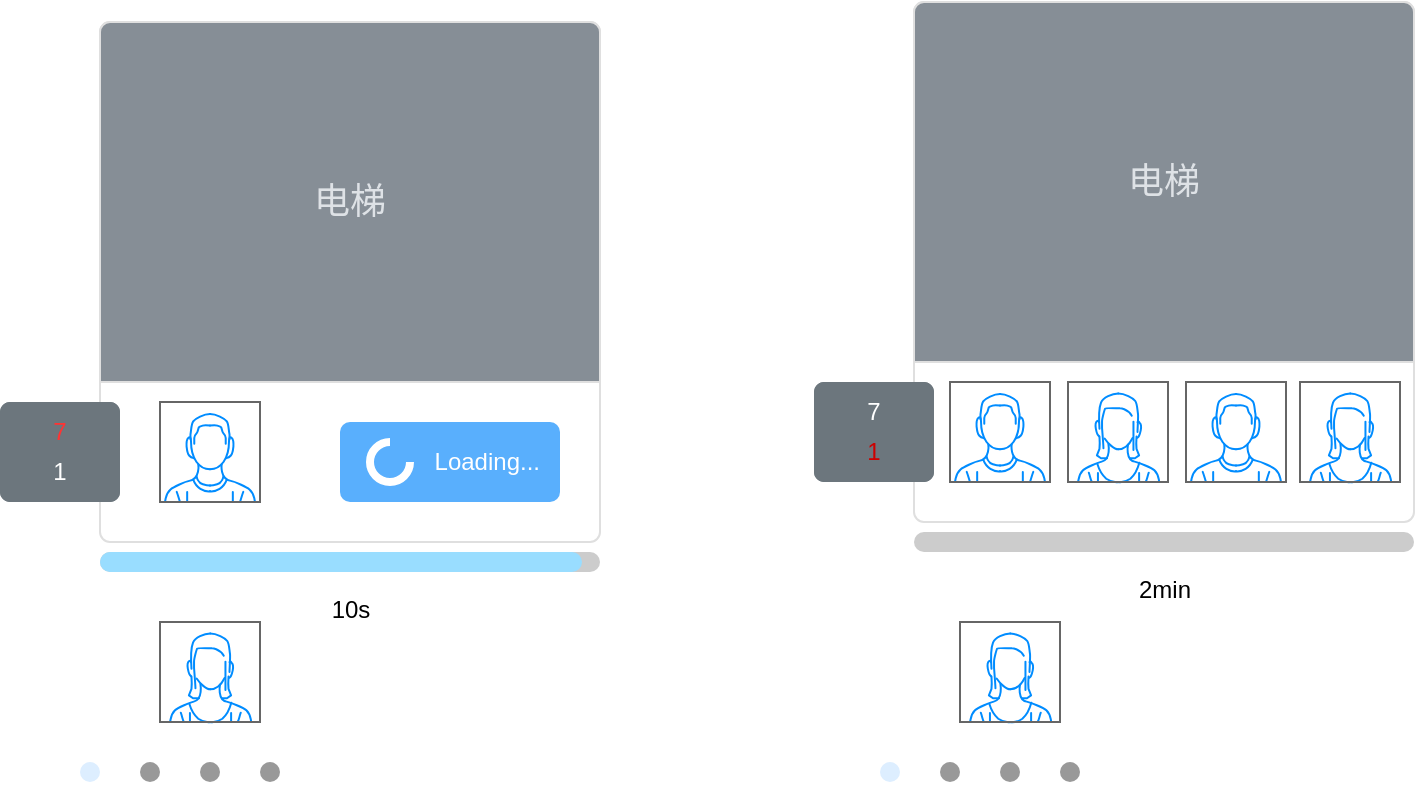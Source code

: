 <mxfile version="21.3.6" type="github">
  <diagram name="第 1 页" id="H0Q3__PKLHAs-1VNt7bj">
    <mxGraphModel dx="1434" dy="740" grid="1" gridSize="10" guides="1" tooltips="1" connect="1" arrows="1" fold="1" page="1" pageScale="1" pageWidth="827" pageHeight="1169" math="0" shadow="0">
      <root>
        <mxCell id="0" />
        <mxCell id="1" parent="0" />
        <mxCell id="qaEnAbqx8eUgi-m2kVCS-1" value="" style="html=1;shadow=0;dashed=0;shape=mxgraph.bootstrap.rrect;rSize=5;strokeColor=#DFDFDF;html=1;whiteSpace=wrap;fillColor=#ffffff;fontColor=#000000;verticalAlign=bottom;align=left;spacing=20;fontSize=14;" vertex="1" parent="1">
          <mxGeometry x="170" y="270" width="250" height="260" as="geometry" />
        </mxCell>
        <mxCell id="qaEnAbqx8eUgi-m2kVCS-2" value="电梯" style="html=1;shadow=0;dashed=0;shape=mxgraph.bootstrap.topButton;rSize=5;perimeter=none;whiteSpace=wrap;fillColor=#868E96;strokeColor=#DFDFDF;fontColor=#DEE2E6;resizeWidth=1;fontSize=18;" vertex="1" parent="qaEnAbqx8eUgi-m2kVCS-1">
          <mxGeometry width="250" height="180" relative="1" as="geometry" />
        </mxCell>
        <mxCell id="qaEnAbqx8eUgi-m2kVCS-11" value="" style="html=1;shadow=0;dashed=0;shape=mxgraph.bootstrap.rrect;rSize=5;strokeColor=none;html=1;whiteSpace=wrap;fillColor=#6C767D;fontColor=#ffffff;sketch=0;" vertex="1" parent="qaEnAbqx8eUgi-m2kVCS-1">
          <mxGeometry x="-50" y="190" width="60" height="50" as="geometry" />
        </mxCell>
        <mxCell id="qaEnAbqx8eUgi-m2kVCS-12" value="&lt;font color=&quot;#ff3333&quot;&gt;7&lt;/font&gt;" style="strokeColor=inherit;fillColor=inherit;gradientColor=inherit;fontColor=inherit;html=1;shadow=0;dashed=0;shape=mxgraph.bootstrap.topButton;rSize=5;perimeter=none;whiteSpace=wrap;resizeWidth=1;sketch=0;" vertex="1" parent="qaEnAbqx8eUgi-m2kVCS-11">
          <mxGeometry width="60" height="30" relative="1" as="geometry" />
        </mxCell>
        <mxCell id="qaEnAbqx8eUgi-m2kVCS-17" value="1" style="strokeColor=inherit;fillColor=inherit;gradientColor=inherit;fontColor=inherit;html=1;shadow=0;dashed=0;shape=mxgraph.bootstrap.bottomButton;rSize=5;perimeter=none;whiteSpace=wrap;resizeWidth=1;resizeHeight=0;sketch=0;" vertex="1" parent="qaEnAbqx8eUgi-m2kVCS-11">
          <mxGeometry y="1" width="60" height="30" relative="1" as="geometry">
            <mxPoint y="-30" as="offset" />
          </mxGeometry>
        </mxCell>
        <mxCell id="qaEnAbqx8eUgi-m2kVCS-18" value="" style="verticalLabelPosition=bottom;shadow=0;dashed=0;align=center;html=1;verticalAlign=top;strokeWidth=1;shape=mxgraph.mockup.containers.userMale;strokeColor=#666666;strokeColor2=#008cff;" vertex="1" parent="qaEnAbqx8eUgi-m2kVCS-1">
          <mxGeometry x="30" y="190" width="50" height="50" as="geometry" />
        </mxCell>
        <mxCell id="qaEnAbqx8eUgi-m2kVCS-20" value="Loading..." style="html=1;shadow=0;dashed=0;shape=mxgraph.bootstrap.rrect;rSize=5;strokeColor=none;html=1;whiteSpace=wrap;fillColor=#59AFFD;fontColor=#ffffff;align=right;spacing=10;" vertex="1" parent="qaEnAbqx8eUgi-m2kVCS-1">
          <mxGeometry x="120" y="200" width="110" height="40" as="geometry" />
        </mxCell>
        <mxCell id="qaEnAbqx8eUgi-m2kVCS-21" value="" style="html=1;shadow=0;dashed=0;shape=mxgraph.basic.arc;startAngle=0.25;endAngle=1;strokeWidth=4;strokeColor=#ffffff;" vertex="1" parent="qaEnAbqx8eUgi-m2kVCS-20">
          <mxGeometry y="0.5" width="20" height="20" relative="1" as="geometry">
            <mxPoint x="15" y="-10" as="offset" />
          </mxGeometry>
        </mxCell>
        <mxCell id="qaEnAbqx8eUgi-m2kVCS-19" value="" style="verticalLabelPosition=bottom;shadow=0;dashed=0;align=center;html=1;verticalAlign=top;strokeWidth=1;shape=mxgraph.mockup.containers.userFemale;strokeColor=#666666;strokeColor2=#008cff;" vertex="1" parent="1">
          <mxGeometry x="200" y="570" width="50" height="50" as="geometry" />
        </mxCell>
        <mxCell id="qaEnAbqx8eUgi-m2kVCS-22" value="10s" style="verticalLabelPosition=bottom;shadow=0;dashed=0;align=center;html=1;verticalAlign=top;strokeWidth=1;shape=mxgraph.mockup.misc.progressBar;fillColor=#cccccc;strokeColor=none;fillColor2=#99ddff;barPos=96.4;" vertex="1" parent="1">
          <mxGeometry x="170" y="530" width="250" height="20" as="geometry" />
        </mxCell>
        <mxCell id="qaEnAbqx8eUgi-m2kVCS-23" value="" style="verticalLabelPosition=bottom;shadow=0;dashed=0;align=center;html=1;verticalAlign=top;strokeWidth=1;shape=mxgraph.mockup.navigation.pageControl;fillColor=#999999;strokeColor=#ddeeff;" vertex="1" parent="1">
          <mxGeometry x="160" y="630" width="100" height="30" as="geometry" />
        </mxCell>
        <mxCell id="qaEnAbqx8eUgi-m2kVCS-26" value="" style="html=1;shadow=0;dashed=0;shape=mxgraph.bootstrap.rrect;rSize=5;strokeColor=#DFDFDF;html=1;whiteSpace=wrap;fillColor=#ffffff;fontColor=#000000;verticalAlign=bottom;align=left;spacing=20;fontSize=14;" vertex="1" parent="1">
          <mxGeometry x="577" y="260" width="250" height="260" as="geometry" />
        </mxCell>
        <mxCell id="qaEnAbqx8eUgi-m2kVCS-27" value="电梯" style="html=1;shadow=0;dashed=0;shape=mxgraph.bootstrap.topButton;rSize=5;perimeter=none;whiteSpace=wrap;fillColor=#868E96;strokeColor=#DFDFDF;fontColor=#DEE2E6;resizeWidth=1;fontSize=18;" vertex="1" parent="qaEnAbqx8eUgi-m2kVCS-26">
          <mxGeometry width="250" height="180" relative="1" as="geometry" />
        </mxCell>
        <mxCell id="qaEnAbqx8eUgi-m2kVCS-28" value="" style="html=1;shadow=0;dashed=0;shape=mxgraph.bootstrap.rrect;rSize=5;strokeColor=none;html=1;whiteSpace=wrap;fillColor=#6C767D;fontColor=#ffffff;sketch=0;" vertex="1" parent="qaEnAbqx8eUgi-m2kVCS-26">
          <mxGeometry x="-50" y="190" width="60" height="50" as="geometry" />
        </mxCell>
        <mxCell id="qaEnAbqx8eUgi-m2kVCS-29" value="&lt;font color=&quot;#ffffff&quot;&gt;7&lt;/font&gt;" style="strokeColor=inherit;fillColor=inherit;gradientColor=inherit;fontColor=inherit;html=1;shadow=0;dashed=0;shape=mxgraph.bootstrap.topButton;rSize=5;perimeter=none;whiteSpace=wrap;resizeWidth=1;sketch=0;" vertex="1" parent="qaEnAbqx8eUgi-m2kVCS-28">
          <mxGeometry width="60" height="30" relative="1" as="geometry" />
        </mxCell>
        <mxCell id="qaEnAbqx8eUgi-m2kVCS-30" value="&lt;font color=&quot;#cc0000&quot;&gt;1&lt;/font&gt;" style="strokeColor=inherit;fillColor=inherit;gradientColor=inherit;fontColor=inherit;html=1;shadow=0;dashed=0;shape=mxgraph.bootstrap.bottomButton;rSize=5;perimeter=none;whiteSpace=wrap;resizeWidth=1;resizeHeight=0;sketch=0;" vertex="1" parent="qaEnAbqx8eUgi-m2kVCS-28">
          <mxGeometry y="1" width="60" height="30" relative="1" as="geometry">
            <mxPoint y="-30" as="offset" />
          </mxGeometry>
        </mxCell>
        <mxCell id="qaEnAbqx8eUgi-m2kVCS-31" value="" style="verticalLabelPosition=bottom;shadow=0;dashed=0;align=center;html=1;verticalAlign=top;strokeWidth=1;shape=mxgraph.mockup.containers.userMale;strokeColor=#666666;strokeColor2=#008cff;" vertex="1" parent="qaEnAbqx8eUgi-m2kVCS-26">
          <mxGeometry x="18" y="190" width="50" height="50" as="geometry" />
        </mxCell>
        <mxCell id="qaEnAbqx8eUgi-m2kVCS-34" value="" style="verticalLabelPosition=bottom;shadow=0;dashed=0;align=center;html=1;verticalAlign=top;strokeWidth=1;shape=mxgraph.mockup.containers.userFemale;strokeColor=#666666;strokeColor2=#008cff;" vertex="1" parent="qaEnAbqx8eUgi-m2kVCS-26">
          <mxGeometry x="77" y="190" width="50" height="50" as="geometry" />
        </mxCell>
        <mxCell id="qaEnAbqx8eUgi-m2kVCS-38" value="" style="verticalLabelPosition=bottom;shadow=0;dashed=0;align=center;html=1;verticalAlign=top;strokeWidth=1;shape=mxgraph.mockup.containers.userFemale;strokeColor=#666666;strokeColor2=#008cff;" vertex="1" parent="qaEnAbqx8eUgi-m2kVCS-26">
          <mxGeometry x="193" y="190" width="50" height="50" as="geometry" />
        </mxCell>
        <mxCell id="qaEnAbqx8eUgi-m2kVCS-37" value="" style="verticalLabelPosition=bottom;shadow=0;dashed=0;align=center;html=1;verticalAlign=top;strokeWidth=1;shape=mxgraph.mockup.containers.userMale;strokeColor=#666666;strokeColor2=#008cff;" vertex="1" parent="qaEnAbqx8eUgi-m2kVCS-26">
          <mxGeometry x="136" y="190" width="50" height="50" as="geometry" />
        </mxCell>
        <mxCell id="qaEnAbqx8eUgi-m2kVCS-35" value="2min" style="verticalLabelPosition=bottom;shadow=0;dashed=0;align=center;html=1;verticalAlign=top;strokeWidth=1;shape=mxgraph.mockup.misc.progressBar;fillColor=#cccccc;strokeColor=none;fillColor2=#99ddff;barPos=0;" vertex="1" parent="1">
          <mxGeometry x="577" y="520" width="250" height="20" as="geometry" />
        </mxCell>
        <mxCell id="qaEnAbqx8eUgi-m2kVCS-39" value="" style="verticalLabelPosition=bottom;shadow=0;dashed=0;align=center;html=1;verticalAlign=top;strokeWidth=1;shape=mxgraph.mockup.containers.userFemale;strokeColor=#666666;strokeColor2=#008cff;" vertex="1" parent="1">
          <mxGeometry x="600" y="570" width="50" height="50" as="geometry" />
        </mxCell>
        <mxCell id="qaEnAbqx8eUgi-m2kVCS-40" value="" style="verticalLabelPosition=bottom;shadow=0;dashed=0;align=center;html=1;verticalAlign=top;strokeWidth=1;shape=mxgraph.mockup.navigation.pageControl;fillColor=#999999;strokeColor=#ddeeff;" vertex="1" parent="1">
          <mxGeometry x="560" y="630" width="100" height="30" as="geometry" />
        </mxCell>
      </root>
    </mxGraphModel>
  </diagram>
</mxfile>
